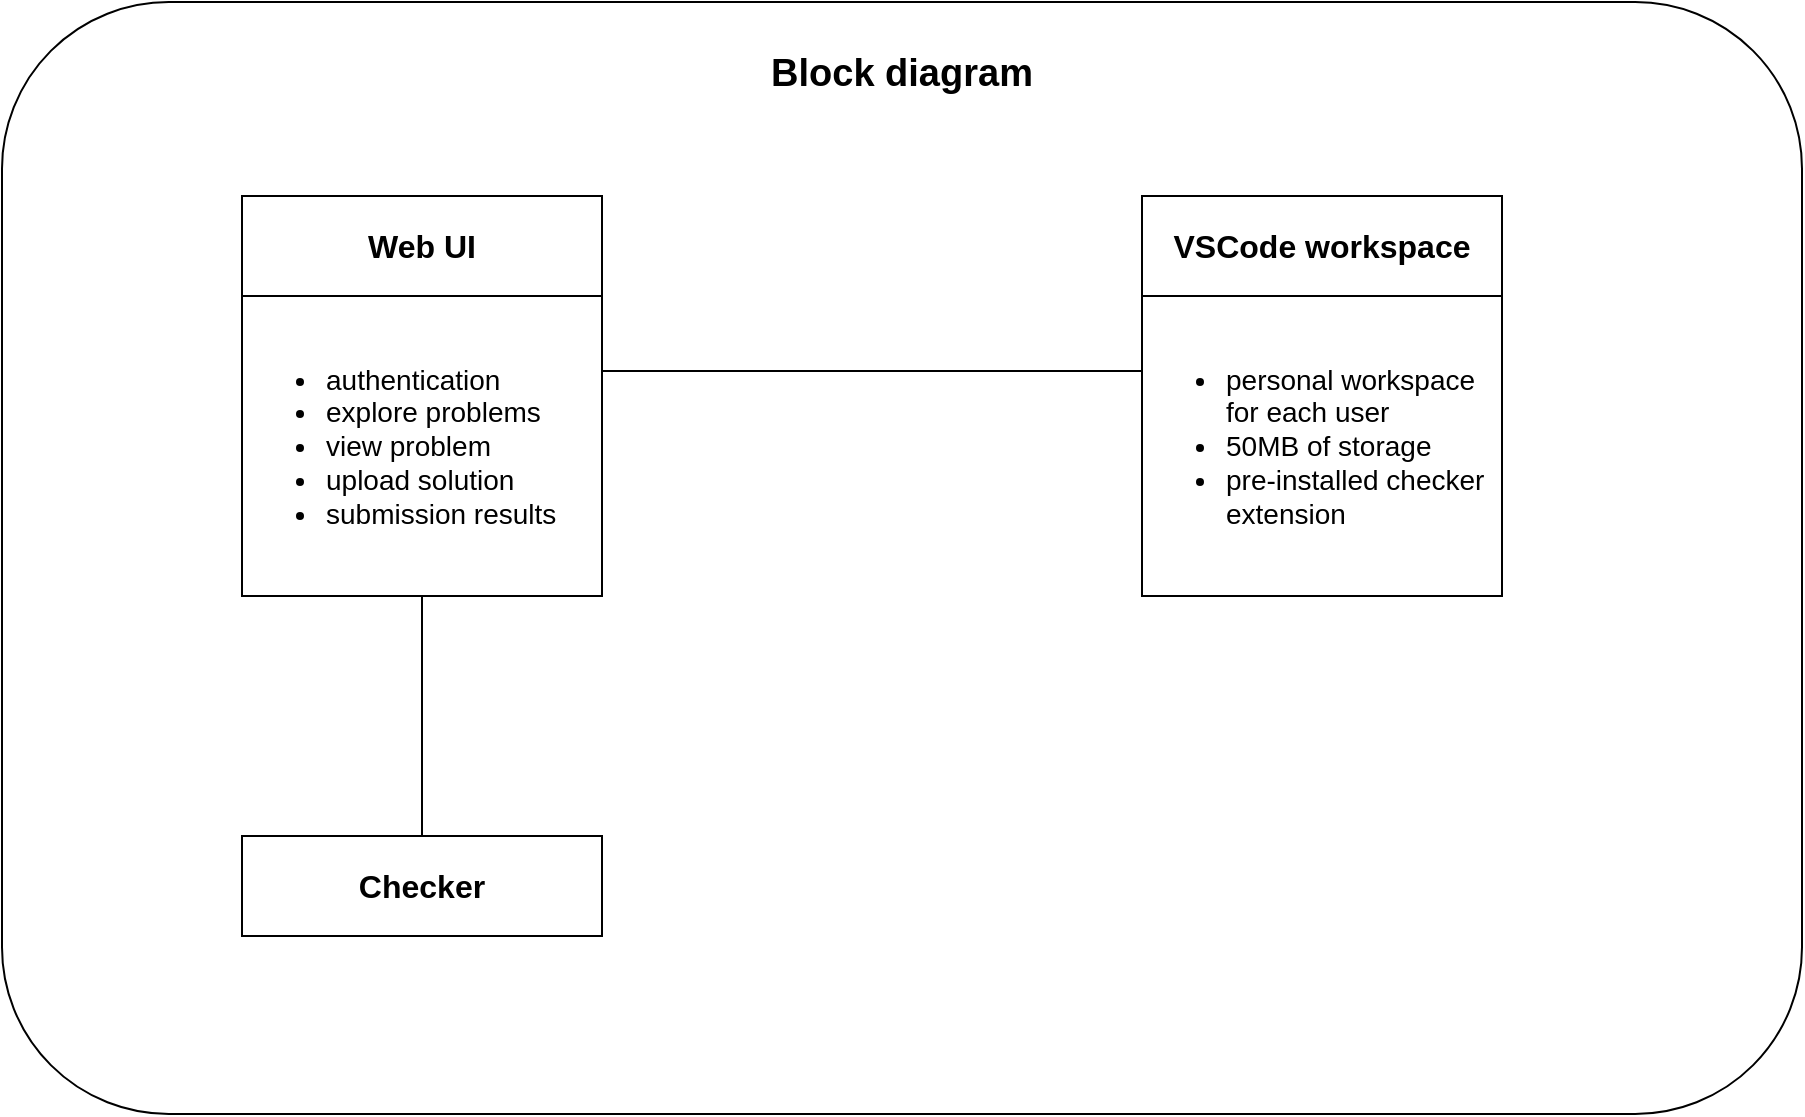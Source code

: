 <mxfile>
    <diagram id="gbRmSbht5S4zL4gYXWnn" name="Page-1">
        <mxGraphModel dx="1340" dy="650" grid="1" gridSize="10" guides="1" tooltips="1" connect="1" arrows="1" fold="1" page="1" pageScale="1" pageWidth="850" pageHeight="1100" math="0" shadow="0">
            <root>
                <mxCell id="0"/>
                <mxCell id="1" parent="0"/>
                <mxCell id="2" value="" style="rounded=1;whiteSpace=wrap;html=1;" parent="1" vertex="1">
                    <mxGeometry x="20" y="243" width="900" height="556" as="geometry"/>
                </mxCell>
                <mxCell id="3" value="Block diagram" style="text;html=1;strokeColor=none;fillColor=none;align=center;verticalAlign=middle;whiteSpace=wrap;rounded=0;fontSize=19;fontStyle=1" parent="1" vertex="1">
                    <mxGeometry x="390" y="264" width="160" height="30" as="geometry"/>
                </mxCell>
                <mxCell id="4" value="Web UI" style="rounded=0;whiteSpace=wrap;html=1;align=center;fontStyle=1;fontSize=16;" parent="1" vertex="1">
                    <mxGeometry x="140" y="340" width="180" height="50" as="geometry"/>
                </mxCell>
                <mxCell id="5" value="&lt;ul style=&quot;font-size: 14px;&quot;&gt;&lt;li&gt;authentication&lt;/li&gt;&lt;li&gt;explore problems&lt;/li&gt;&lt;li&gt;view problem&lt;/li&gt;&lt;li&gt;upload solution&lt;/li&gt;&lt;li style=&quot;border-color: var(--border-color);&quot;&gt;submission results&lt;/li&gt;&lt;/ul&gt;" style="rounded=0;whiteSpace=wrap;html=1;fontSize=16;align=left;" parent="1" vertex="1">
                    <mxGeometry x="140" y="390" width="180" height="150" as="geometry"/>
                </mxCell>
                <mxCell id="6" value="VSCode workspace" style="rounded=0;whiteSpace=wrap;html=1;align=center;fontStyle=1;fontSize=16;" parent="1" vertex="1">
                    <mxGeometry x="590" y="340" width="180" height="50" as="geometry"/>
                </mxCell>
                <mxCell id="7" value="&lt;ul style=&quot;font-size: 14px;&quot;&gt;&lt;li&gt;personal workspace for each user&lt;/li&gt;&lt;li&gt;50MB of storage&lt;/li&gt;&lt;li&gt;pre-installed checker extension&lt;/li&gt;&lt;/ul&gt;" style="rounded=0;whiteSpace=wrap;html=1;fontSize=16;align=left;" parent="1" vertex="1">
                    <mxGeometry x="590" y="390" width="180" height="150" as="geometry"/>
                </mxCell>
                <mxCell id="8" value="Checker" style="rounded=0;whiteSpace=wrap;html=1;align=center;fontStyle=1;fontSize=16;" parent="1" vertex="1">
                    <mxGeometry x="140" y="660" width="180" height="50" as="geometry"/>
                </mxCell>
                <mxCell id="13" value="" style="endArrow=none;html=1;fontSize=14;exitX=1;exitY=0.25;exitDx=0;exitDy=0;entryX=0;entryY=0.25;entryDx=0;entryDy=0;" parent="1" source="5" target="7" edge="1">
                    <mxGeometry width="50" height="50" relative="1" as="geometry">
                        <mxPoint x="490" y="490" as="sourcePoint"/>
                        <mxPoint x="540" y="440" as="targetPoint"/>
                    </mxGeometry>
                </mxCell>
                <mxCell id="14" value="" style="endArrow=none;html=1;fontSize=14;exitX=0.5;exitY=0;exitDx=0;exitDy=0;entryX=0.5;entryY=1;entryDx=0;entryDy=0;" parent="1" source="8" target="5" edge="1">
                    <mxGeometry width="50" height="50" relative="1" as="geometry">
                        <mxPoint x="490" y="490" as="sourcePoint"/>
                        <mxPoint x="540" y="440" as="targetPoint"/>
                    </mxGeometry>
                </mxCell>
            </root>
        </mxGraphModel>
    </diagram>
</mxfile>